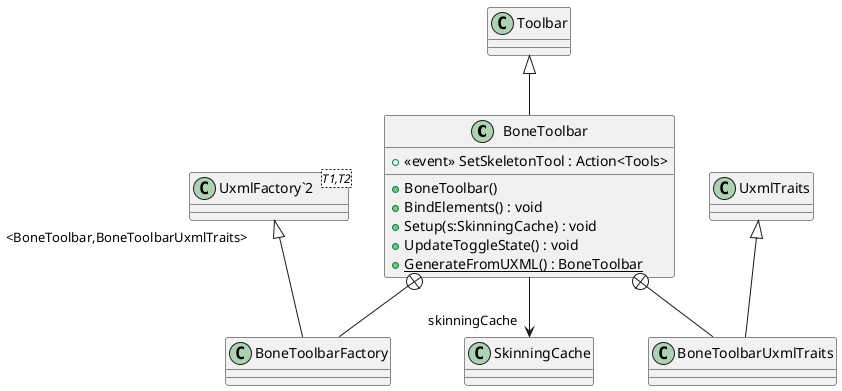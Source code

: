 @startuml
class BoneToolbar {
    +  <<event>> SetSkeletonTool : Action<Tools> 
    + BoneToolbar()
    + BindElements() : void
    + Setup(s:SkinningCache) : void
    + UpdateToggleState() : void
    + {static} GenerateFromUXML() : BoneToolbar
}
class BoneToolbarFactory {
}
class BoneToolbarUxmlTraits {
}
class "UxmlFactory`2"<T1,T2> {
}
Toolbar <|-- BoneToolbar
BoneToolbar --> "skinningCache" SkinningCache
BoneToolbar +-- BoneToolbarFactory
"UxmlFactory`2" "<BoneToolbar,BoneToolbarUxmlTraits>" <|-- BoneToolbarFactory
BoneToolbar +-- BoneToolbarUxmlTraits
UxmlTraits <|-- BoneToolbarUxmlTraits
@enduml
